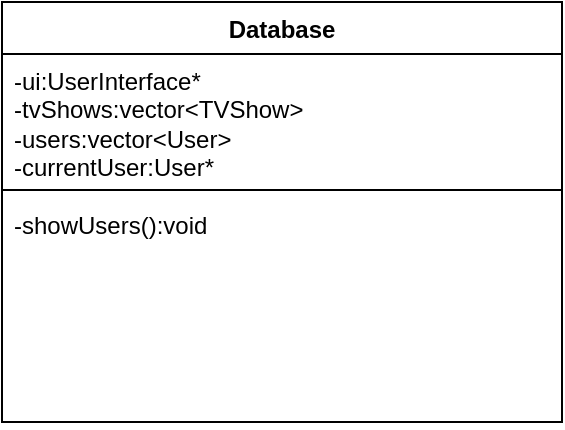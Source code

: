 <mxfile version="24.4.13" type="github">
  <diagram name="Страница — 1" id="_JlX8t3cIF-R1KQjP4Sb">
    <mxGraphModel dx="551" dy="724" grid="1" gridSize="10" guides="1" tooltips="1" connect="1" arrows="1" fold="1" page="1" pageScale="1" pageWidth="827" pageHeight="1169" math="0" shadow="0">
      <root>
        <mxCell id="0" />
        <mxCell id="1" parent="0" />
        <mxCell id="Tdp0xj_Su_nTBGMrEOoG-1" value="Database" style="swimlane;fontStyle=1;align=center;verticalAlign=top;childLayout=stackLayout;horizontal=1;startSize=26;horizontalStack=0;resizeParent=1;resizeParentMax=0;resizeLast=0;collapsible=1;marginBottom=0;whiteSpace=wrap;html=1;" vertex="1" parent="1">
          <mxGeometry x="120" y="240" width="280" height="210" as="geometry" />
        </mxCell>
        <mxCell id="Tdp0xj_Su_nTBGMrEOoG-2" value="&lt;div&gt;&lt;span style=&quot;white-space: normal;&quot;&gt;-ui:&lt;/span&gt;&lt;span style=&quot;background-color: initial;&quot;&gt;UserInterface*&lt;/span&gt;&lt;span style=&quot;background-color: initial;&quot;&gt;&amp;nbsp;&lt;/span&gt;&lt;/div&gt;&lt;div&gt;&lt;span style=&quot;white-space: normal;&quot;&gt;-tvShows:&lt;/span&gt;&lt;span style=&quot;background-color: initial;&quot;&gt;vector&amp;lt;TVShow&amp;gt;&lt;/span&gt;&lt;span style=&quot;background-color: initial;&quot;&gt;&amp;nbsp;&lt;/span&gt;&lt;/div&gt;&lt;div&gt;&lt;span style=&quot;white-space: normal;&quot;&gt;-users:&lt;/span&gt;&lt;span style=&quot;background-color: initial;&quot;&gt;vector&amp;lt;User&amp;gt;&lt;/span&gt;&lt;span style=&quot;background-color: initial;&quot;&gt;&amp;nbsp;&lt;/span&gt;&lt;/div&gt;&lt;div&gt;&lt;span style=&quot;background-color: initial;&quot;&gt;-currentUser:&lt;/span&gt;&lt;span style=&quot;background-color: initial;&quot;&gt;User*&lt;/span&gt;&lt;span style=&quot;background-color: initial;&quot;&gt;&amp;nbsp;&lt;/span&gt;&lt;br&gt;&lt;/div&gt;" style="text;strokeColor=none;fillColor=none;align=left;verticalAlign=top;spacingLeft=4;spacingRight=4;overflow=hidden;rotatable=0;points=[[0,0.5],[1,0.5]];portConstraint=eastwest;whiteSpace=wrap;html=1;" vertex="1" parent="Tdp0xj_Su_nTBGMrEOoG-1">
          <mxGeometry y="26" width="280" height="64" as="geometry" />
        </mxCell>
        <mxCell id="Tdp0xj_Su_nTBGMrEOoG-3" value="" style="line;strokeWidth=1;fillColor=none;align=left;verticalAlign=middle;spacingTop=-1;spacingLeft=3;spacingRight=3;rotatable=0;labelPosition=right;points=[];portConstraint=eastwest;strokeColor=inherit;" vertex="1" parent="Tdp0xj_Su_nTBGMrEOoG-1">
          <mxGeometry y="90" width="280" height="8" as="geometry" />
        </mxCell>
        <mxCell id="Tdp0xj_Su_nTBGMrEOoG-4" value="-showUsers():void" style="text;strokeColor=none;fillColor=none;align=left;verticalAlign=top;spacingLeft=4;spacingRight=4;overflow=hidden;rotatable=0;points=[[0,0.5],[1,0.5]];portConstraint=eastwest;whiteSpace=wrap;html=1;" vertex="1" parent="Tdp0xj_Su_nTBGMrEOoG-1">
          <mxGeometry y="98" width="280" height="112" as="geometry" />
        </mxCell>
      </root>
    </mxGraphModel>
  </diagram>
</mxfile>
